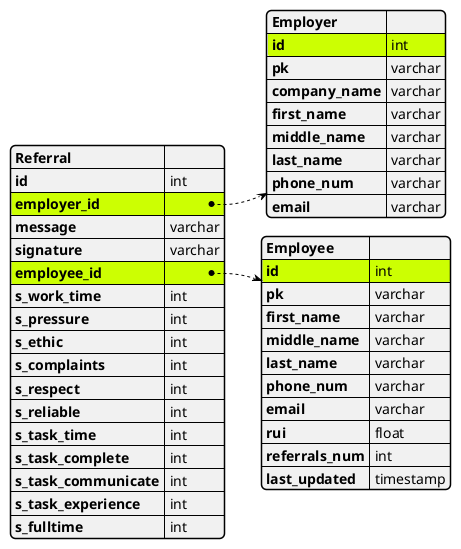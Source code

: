 @startjson
#highlight "employer_id"
#highlight "employee_id"
#highlight "employee_id" / "id"
#highlight "employer_id" / "id"
{
    "Referral" : "",
    "id" : "int",
    "employer_id" : {
        "Employer" : "",
        "id" : "int",
        "pk" : "varchar",
        "company_name" : "varchar",        
        "first_name" : "varchar",
        "middle_name" : "varchar",
        "last_name"  : "varchar",
        "phone_num" : "varchar",
        "email" : "varchar"
    },
    "message" : "varchar",
    "signature" : "varchar",
    "employee_id" : {
        "Employee" : "",
        "id" : "int",   
        "pk" : "varchar",
        "first_name" : "varchar",
        "middle_name" : "varchar",
        "last_name"  : "varchar",
        "phone_num" : "varchar",
        "email" : "varchar",
        "rui" : "float",        
        "referrals_num" : "int",
        "last_updated" : "timestamp"
    },
    "s_work_time" : "int",
    "s_pressure" : "int",
    "s_ethic" : "int",
    "s_complaints" : "int",
    "s_respect" : "int",
    "s_reliable" : "int",
    "s_task_time" : "int",
    "s_task_complete" : "int",
    "s_task_communicate" : "int",
    "s_task_experience" : "int",
    "s_fulltime" : "int"
}
@endjson

